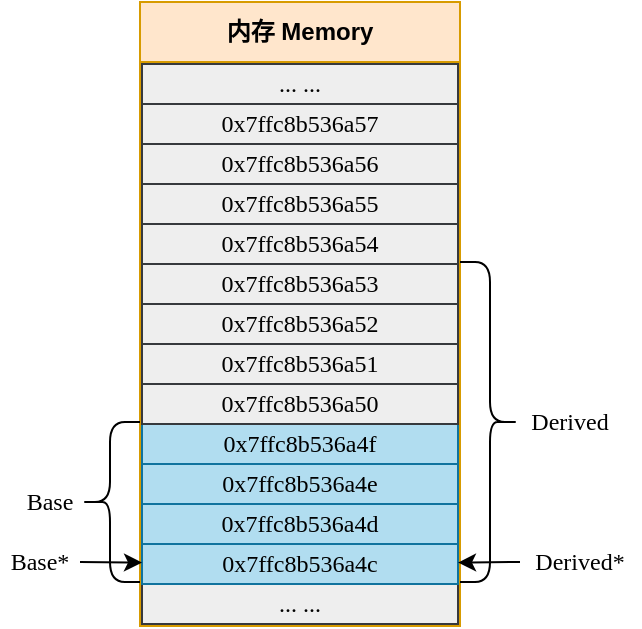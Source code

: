 <mxfile version="22.1.21" type="device">
  <diagram name="Page-1" id="3FU2BRUodX3esNhyQgwJ">
    <mxGraphModel dx="558" dy="383" grid="1" gridSize="10" guides="1" tooltips="1" connect="1" arrows="1" fold="1" page="1" pageScale="1" pageWidth="850" pageHeight="1100" math="0" shadow="0">
      <root>
        <mxCell id="0" />
        <mxCell id="1" parent="0" />
        <mxCell id="h3vhqDWFoGrcCkSz6HyM-1" value="内存 Memory" style="swimlane;whiteSpace=wrap;html=1;startSize=30;fillColor=#ffe6cc;strokeColor=#d79b00;" parent="1" vertex="1">
          <mxGeometry x="330" y="170" width="160" height="312" as="geometry">
            <mxRectangle x="330" y="170" width="110" height="30" as="alternateBounds" />
          </mxGeometry>
        </mxCell>
        <mxCell id="h3vhqDWFoGrcCkSz6HyM-2" value="... ..." style="rounded=0;whiteSpace=wrap;html=1;fillColor=#b1ddf0;strokeColor=#10739e;fontFamily=consolas;" parent="h3vhqDWFoGrcCkSz6HyM-1" vertex="1">
          <mxGeometry x="1" y="291" width="158" height="20" as="geometry" />
        </mxCell>
        <mxCell id="h3vhqDWFoGrcCkSz6HyM-3" value="... ..." style="rounded=0;whiteSpace=wrap;html=1;fillColor=#eeeeee;strokeColor=#36393d;fontFamily=consolas;" parent="h3vhqDWFoGrcCkSz6HyM-1" vertex="1">
          <mxGeometry x="1" y="291" width="158" height="20" as="geometry" />
        </mxCell>
        <mxCell id="h3vhqDWFoGrcCkSz6HyM-4" value="0x7ffc8b536a4c" style="rounded=0;whiteSpace=wrap;html=1;fillColor=#b1ddf0;strokeColor=#10739e;fontFamily=consolas;" parent="h3vhqDWFoGrcCkSz6HyM-1" vertex="1">
          <mxGeometry x="1" y="271" width="158" height="20" as="geometry" />
        </mxCell>
        <mxCell id="h3vhqDWFoGrcCkSz6HyM-5" value="0x7ffc8b536a4d" style="rounded=0;whiteSpace=wrap;html=1;fillColor=#b1ddf0;strokeColor=#10739e;fontFamily=consolas;" parent="h3vhqDWFoGrcCkSz6HyM-1" vertex="1">
          <mxGeometry x="1" y="251" width="158" height="20" as="geometry" />
        </mxCell>
        <mxCell id="h3vhqDWFoGrcCkSz6HyM-6" value="0x7ffc8b536a4e" style="rounded=0;whiteSpace=wrap;html=1;fillColor=#b1ddf0;strokeColor=#10739e;fontFamily=consolas;" parent="h3vhqDWFoGrcCkSz6HyM-1" vertex="1">
          <mxGeometry x="1" y="231" width="158" height="20" as="geometry" />
        </mxCell>
        <mxCell id="h3vhqDWFoGrcCkSz6HyM-7" value="0x7ffc8b536a4f" style="rounded=0;whiteSpace=wrap;html=1;fillColor=#b1ddf0;strokeColor=#10739e;fontFamily=consolas;" parent="h3vhqDWFoGrcCkSz6HyM-1" vertex="1">
          <mxGeometry x="1" y="211" width="158" height="20" as="geometry" />
        </mxCell>
        <mxCell id="h3vhqDWFoGrcCkSz6HyM-8" value="0x7ffc8b536a50" style="rounded=0;whiteSpace=wrap;html=1;fillColor=#EEEEEE;strokeColor=#36393D;fontFamily=consolas;" parent="h3vhqDWFoGrcCkSz6HyM-1" vertex="1">
          <mxGeometry x="1" y="191" width="158" height="20" as="geometry" />
        </mxCell>
        <mxCell id="h3vhqDWFoGrcCkSz6HyM-9" value="0x7ffc8b536a51" style="rounded=0;whiteSpace=wrap;html=1;fillColor=#EEEEEE;strokeColor=#36393D;fontFamily=consolas;" parent="h3vhqDWFoGrcCkSz6HyM-1" vertex="1">
          <mxGeometry x="1" y="171" width="158" height="20" as="geometry" />
        </mxCell>
        <mxCell id="h3vhqDWFoGrcCkSz6HyM-10" value="0x7ffc8b536a52" style="rounded=0;whiteSpace=wrap;html=1;fillColor=#EEEEEE;strokeColor=#36393D;fontFamily=consolas;" parent="h3vhqDWFoGrcCkSz6HyM-1" vertex="1">
          <mxGeometry x="1" y="151" width="158" height="20" as="geometry" />
        </mxCell>
        <mxCell id="h3vhqDWFoGrcCkSz6HyM-11" value="0x7ffc8b536a53" style="rounded=0;whiteSpace=wrap;html=1;fillColor=#EEEEEE;strokeColor=#36393D;fontFamily=consolas;" parent="h3vhqDWFoGrcCkSz6HyM-1" vertex="1">
          <mxGeometry x="1" y="131" width="158" height="20" as="geometry" />
        </mxCell>
        <mxCell id="h3vhqDWFoGrcCkSz6HyM-12" value="0x7ffc8b536a54" style="rounded=0;whiteSpace=wrap;html=1;fillColor=#eeeeee;strokeColor=#36393d;fontFamily=consolas;" parent="h3vhqDWFoGrcCkSz6HyM-1" vertex="1">
          <mxGeometry x="1" y="111" width="158" height="20" as="geometry" />
        </mxCell>
        <mxCell id="h3vhqDWFoGrcCkSz6HyM-13" value="0x7ffc8b536a55" style="rounded=0;whiteSpace=wrap;html=1;fillColor=#eeeeee;strokeColor=#36393d;fontFamily=consolas;" parent="h3vhqDWFoGrcCkSz6HyM-1" vertex="1">
          <mxGeometry x="1" y="91" width="158" height="20" as="geometry" />
        </mxCell>
        <mxCell id="h3vhqDWFoGrcCkSz6HyM-14" value="0x7ffc8b536a56" style="rounded=0;whiteSpace=wrap;html=1;fillColor=#eeeeee;strokeColor=#36393d;fontFamily=consolas;" parent="h3vhqDWFoGrcCkSz6HyM-1" vertex="1">
          <mxGeometry x="1" y="71" width="158" height="20" as="geometry" />
        </mxCell>
        <mxCell id="h3vhqDWFoGrcCkSz6HyM-15" value="0x7ffc8b536a57" style="rounded=0;whiteSpace=wrap;html=1;fillColor=#eeeeee;strokeColor=#36393d;fontFamily=consolas;" parent="h3vhqDWFoGrcCkSz6HyM-1" vertex="1">
          <mxGeometry x="1" y="51" width="158" height="20" as="geometry" />
        </mxCell>
        <mxCell id="h3vhqDWFoGrcCkSz6HyM-16" value="... ..." style="rounded=0;whiteSpace=wrap;html=1;fillColor=#eeeeee;strokeColor=#36393d;fontFamily=consolas;" parent="h3vhqDWFoGrcCkSz6HyM-1" vertex="1">
          <mxGeometry x="1" y="31" width="158" height="20" as="geometry" />
        </mxCell>
        <mxCell id="h3vhqDWFoGrcCkSz6HyM-17" value="" style="shape=curlyBracket;whiteSpace=wrap;html=1;rounded=1;labelPosition=left;verticalLabelPosition=middle;align=right;verticalAlign=middle;size=0.5;" parent="1" vertex="1">
          <mxGeometry x="300" y="380" width="30" height="80" as="geometry" />
        </mxCell>
        <mxCell id="h3vhqDWFoGrcCkSz6HyM-18" value="&lt;font face=&quot;consolas&quot;&gt;Base&lt;/font&gt;" style="text;html=1;strokeColor=none;fillColor=none;align=center;verticalAlign=middle;whiteSpace=wrap;rounded=0;" parent="1" vertex="1">
          <mxGeometry x="270" y="405" width="30" height="30" as="geometry" />
        </mxCell>
        <mxCell id="vAdXE37KKhF2m3F5DAwh-2" value="" style="shape=curlyBracket;whiteSpace=wrap;html=1;rounded=1;flipH=1;labelPosition=right;verticalLabelPosition=middle;align=left;verticalAlign=middle;size=0.5;" vertex="1" parent="1">
          <mxGeometry x="490" y="300" width="30" height="160" as="geometry" />
        </mxCell>
        <mxCell id="vAdXE37KKhF2m3F5DAwh-3" value="&lt;font face=&quot;consolas&quot;&gt;Derived&lt;/font&gt;" style="text;html=1;strokeColor=none;fillColor=none;align=center;verticalAlign=middle;whiteSpace=wrap;rounded=0;" vertex="1" parent="1">
          <mxGeometry x="520" y="365" width="50" height="30" as="geometry" />
        </mxCell>
        <mxCell id="vAdXE37KKhF2m3F5DAwh-4" value="" style="endArrow=classic;html=1;rounded=0;" edge="1" parent="1" target="h3vhqDWFoGrcCkSz6HyM-4">
          <mxGeometry width="50" height="50" relative="1" as="geometry">
            <mxPoint x="300" y="450" as="sourcePoint" />
            <mxPoint x="450" y="360" as="targetPoint" />
          </mxGeometry>
        </mxCell>
        <mxCell id="vAdXE37KKhF2m3F5DAwh-5" value="&lt;font face=&quot;consolas&quot;&gt;Base*&lt;/font&gt;" style="text;html=1;strokeColor=none;fillColor=none;align=center;verticalAlign=middle;whiteSpace=wrap;rounded=0;" vertex="1" parent="1">
          <mxGeometry x="260" y="435" width="40" height="30" as="geometry" />
        </mxCell>
        <mxCell id="vAdXE37KKhF2m3F5DAwh-6" value="" style="endArrow=classic;html=1;rounded=0;" edge="1" parent="1" target="h3vhqDWFoGrcCkSz6HyM-4">
          <mxGeometry width="50" height="50" relative="1" as="geometry">
            <mxPoint x="520" y="450" as="sourcePoint" />
            <mxPoint x="551" y="450" as="targetPoint" />
          </mxGeometry>
        </mxCell>
        <mxCell id="vAdXE37KKhF2m3F5DAwh-7" value="&lt;font face=&quot;consolas&quot;&gt;Derived*&lt;/font&gt;" style="text;html=1;strokeColor=none;fillColor=none;align=center;verticalAlign=middle;whiteSpace=wrap;rounded=0;" vertex="1" parent="1">
          <mxGeometry x="520" y="435" width="60" height="30" as="geometry" />
        </mxCell>
      </root>
    </mxGraphModel>
  </diagram>
</mxfile>
